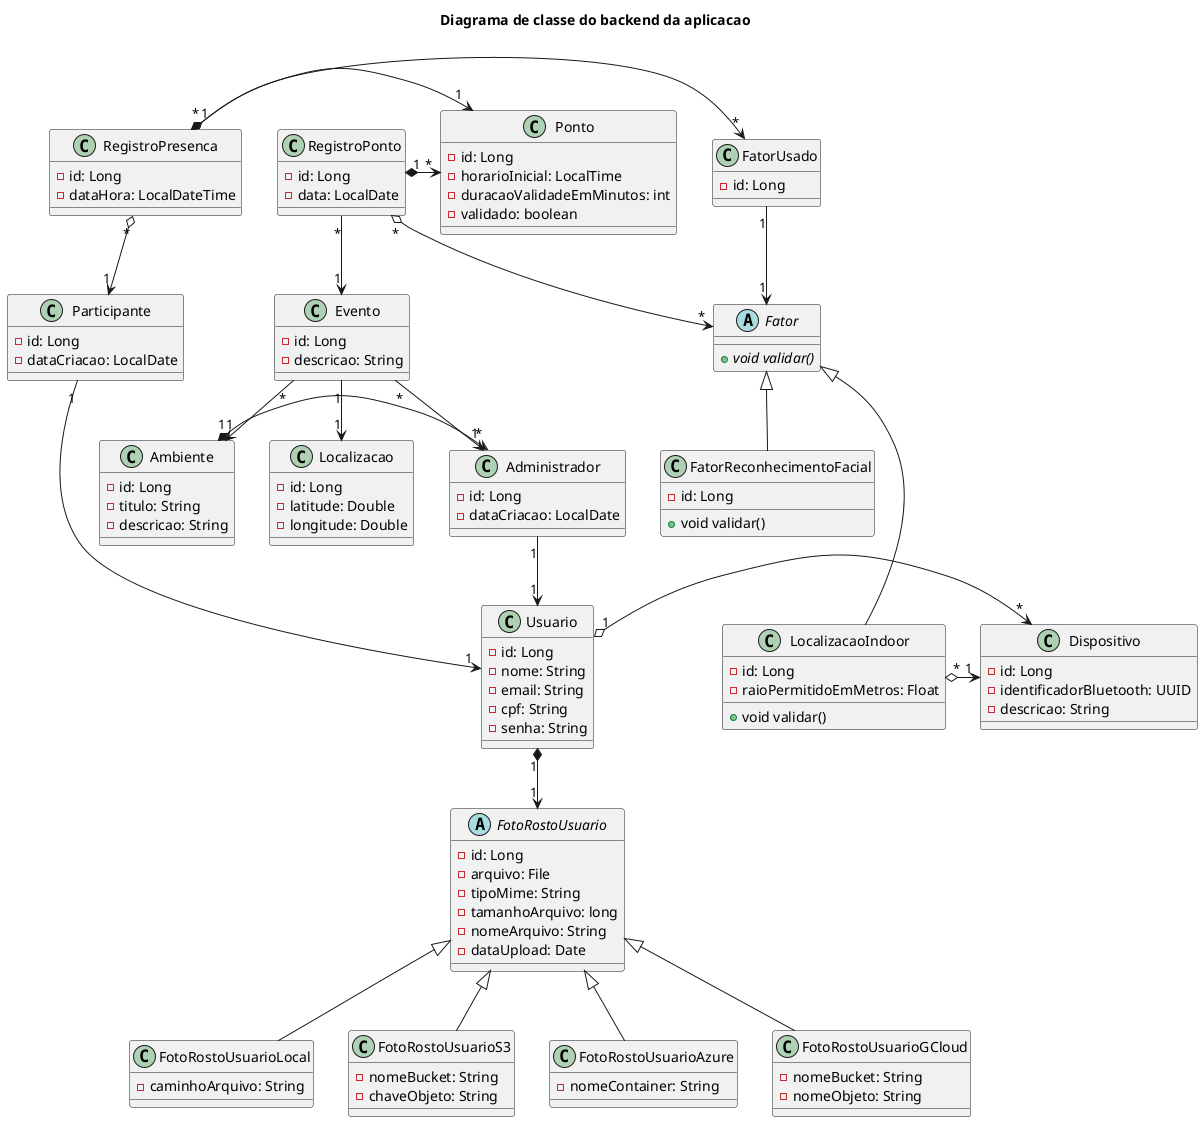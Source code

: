 @startuml
title Diagrama de classe do backend da aplicacao

class Usuario {
    - id: Long
    - nome: String
    - email: String
    - cpf: String
    - senha: String
}

class Administrador {
    - id: Long
    - dataCriacao: LocalDate
}

class Participante {
    - id: Long
    - dataCriacao: LocalDate
}

class Dispositivo {
    - id: Long
    - identificadorBluetooth: UUID
    - descricao: String
}

abstract class FotoRostoUsuario {
    - id: Long
    - arquivo: File
    - tipoMime: String
    - tamanhoArquivo: long
    - nomeArquivo: String
    - dataUpload: Date
}

class FatorUsado {
     - id: Long
}

class FotoRostoUsuarioLocal {
    - caminhoArquivo: String
}

class FotoRostoUsuarioS3 {
    - nomeBucket: String
    - chaveObjeto: String
}

class FotoRostoUsuarioAzure {
    - nomeContainer: String
}

class FotoRostoUsuarioGCloud {
    - nomeBucket: String
    - nomeObjeto: String
}

class Ambiente {
    - id: Long
    - titulo: String
    - descricao: String
}

class Evento {
    - id: Long
    - descricao: String
}

class Localizacao {
    - id: Long
    - latitude: Double
    - longitude: Double
}


class RegistroPonto {
    - id: Long
    - data: LocalDate
}

class Ponto {
    - id: Long
    - horarioInicial: LocalTime
    - duracaoValidadeEmMinutos: int
    - validado: boolean
}

class RegistroPresenca {
    - id: Long
    - dataHora: LocalDateTime
}

abstract class Fator {
    + void {abstract} validar()
}

class FatorReconhecimentoFacial {
    - id: Long
    + void validar()
}

class LocalizacaoIndoor {
    - id: Long
    - raioPermitidoEmMetros: Float
    + void validar()
}

RegistroPonto "*" --> "1" Evento
Evento "*" --> "1" Ambiente
Ambiente "1" *-> "1" Administrador
Evento "*" --> "*" Administrador
Evento "1" --> "1" Localizacao

RegistroPonto "1" *-> "*" Ponto
RegistroPonto "*" o-> "*" Fator

RegistroPresenca "*" o-> "1" Participante
RegistroPresenca "*" o-> "1" Ponto

Fator <|-- FatorReconhecimentoFacial
Fator <|-- LocalizacaoIndoor

LocalizacaoIndoor "*" o-> "1" Dispositivo

Usuario "1" o-> "*" Dispositivo
Usuario "1" *-down-> "1" FotoRostoUsuario

RegistroPresenca "1" *-> "*" FatorUsado
FatorUsado "1" --> "1" Fator

Administrador "1" --> "1" Usuario
Participante "1" --> "1" Usuario

FotoRostoUsuario <|-- FotoRostoUsuarioLocal
FotoRostoUsuario <|-- FotoRostoUsuarioS3
FotoRostoUsuario <|-- FotoRostoUsuarioAzure
FotoRostoUsuario <|-- FotoRostoUsuarioGCloud

@enduml